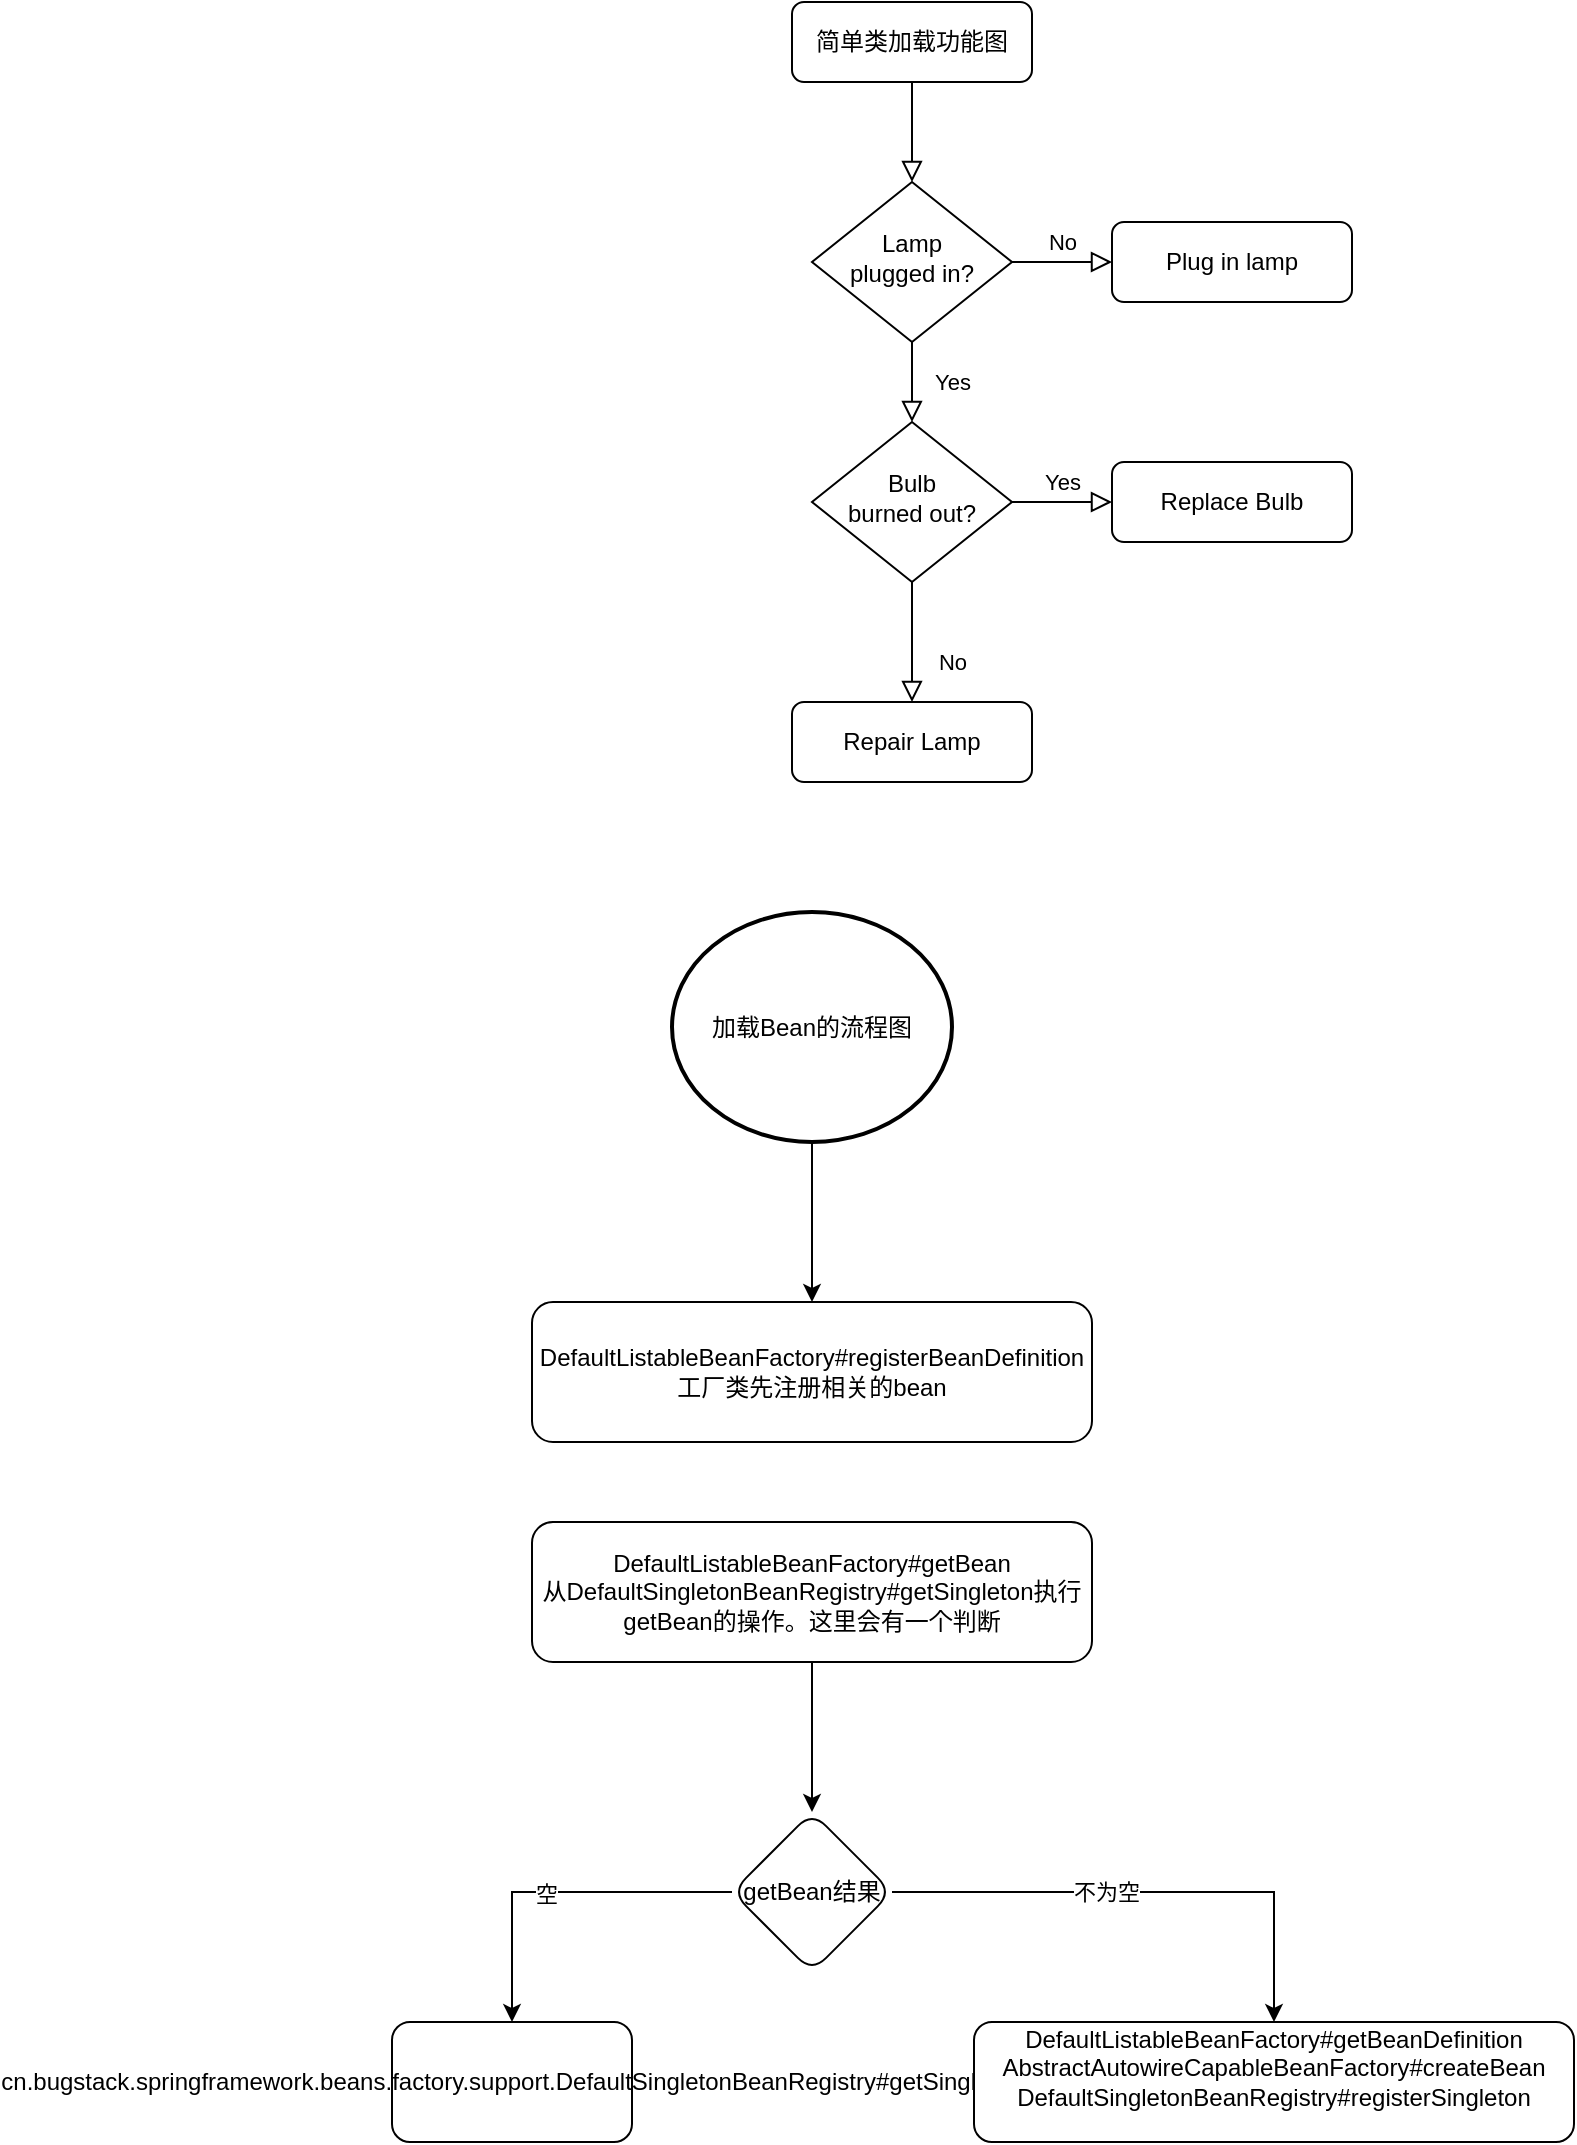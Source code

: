 <mxfile version="20.8.3" type="github">
  <diagram id="C5RBs43oDa-KdzZeNtuy" name="Page-1">
    <mxGraphModel dx="2261" dy="746" grid="1" gridSize="10" guides="1" tooltips="1" connect="1" arrows="1" fold="1" page="1" pageScale="1" pageWidth="827" pageHeight="1169" math="0" shadow="0">
      <root>
        <mxCell id="WIyWlLk6GJQsqaUBKTNV-0" />
        <mxCell id="WIyWlLk6GJQsqaUBKTNV-1" parent="WIyWlLk6GJQsqaUBKTNV-0" />
        <mxCell id="WIyWlLk6GJQsqaUBKTNV-2" value="" style="rounded=0;html=1;jettySize=auto;orthogonalLoop=1;fontSize=11;endArrow=block;endFill=0;endSize=8;strokeWidth=1;shadow=0;labelBackgroundColor=none;edgeStyle=orthogonalEdgeStyle;" parent="WIyWlLk6GJQsqaUBKTNV-1" source="WIyWlLk6GJQsqaUBKTNV-3" target="WIyWlLk6GJQsqaUBKTNV-6" edge="1">
          <mxGeometry relative="1" as="geometry" />
        </mxCell>
        <mxCell id="WIyWlLk6GJQsqaUBKTNV-3" value="简单类加载功能图" style="rounded=1;whiteSpace=wrap;html=1;fontSize=12;glass=0;strokeWidth=1;shadow=0;" parent="WIyWlLk6GJQsqaUBKTNV-1" vertex="1">
          <mxGeometry x="160" y="80" width="120" height="40" as="geometry" />
        </mxCell>
        <mxCell id="WIyWlLk6GJQsqaUBKTNV-4" value="Yes" style="rounded=0;html=1;jettySize=auto;orthogonalLoop=1;fontSize=11;endArrow=block;endFill=0;endSize=8;strokeWidth=1;shadow=0;labelBackgroundColor=none;edgeStyle=orthogonalEdgeStyle;" parent="WIyWlLk6GJQsqaUBKTNV-1" source="WIyWlLk6GJQsqaUBKTNV-6" target="WIyWlLk6GJQsqaUBKTNV-10" edge="1">
          <mxGeometry y="20" relative="1" as="geometry">
            <mxPoint as="offset" />
          </mxGeometry>
        </mxCell>
        <mxCell id="WIyWlLk6GJQsqaUBKTNV-5" value="No" style="edgeStyle=orthogonalEdgeStyle;rounded=0;html=1;jettySize=auto;orthogonalLoop=1;fontSize=11;endArrow=block;endFill=0;endSize=8;strokeWidth=1;shadow=0;labelBackgroundColor=none;" parent="WIyWlLk6GJQsqaUBKTNV-1" source="WIyWlLk6GJQsqaUBKTNV-6" target="WIyWlLk6GJQsqaUBKTNV-7" edge="1">
          <mxGeometry y="10" relative="1" as="geometry">
            <mxPoint as="offset" />
          </mxGeometry>
        </mxCell>
        <mxCell id="WIyWlLk6GJQsqaUBKTNV-6" value="Lamp&lt;br&gt;plugged in?" style="rhombus;whiteSpace=wrap;html=1;shadow=0;fontFamily=Helvetica;fontSize=12;align=center;strokeWidth=1;spacing=6;spacingTop=-4;" parent="WIyWlLk6GJQsqaUBKTNV-1" vertex="1">
          <mxGeometry x="170" y="170" width="100" height="80" as="geometry" />
        </mxCell>
        <mxCell id="WIyWlLk6GJQsqaUBKTNV-7" value="Plug in lamp" style="rounded=1;whiteSpace=wrap;html=1;fontSize=12;glass=0;strokeWidth=1;shadow=0;" parent="WIyWlLk6GJQsqaUBKTNV-1" vertex="1">
          <mxGeometry x="320" y="190" width="120" height="40" as="geometry" />
        </mxCell>
        <mxCell id="WIyWlLk6GJQsqaUBKTNV-8" value="No" style="rounded=0;html=1;jettySize=auto;orthogonalLoop=1;fontSize=11;endArrow=block;endFill=0;endSize=8;strokeWidth=1;shadow=0;labelBackgroundColor=none;edgeStyle=orthogonalEdgeStyle;" parent="WIyWlLk6GJQsqaUBKTNV-1" source="WIyWlLk6GJQsqaUBKTNV-10" target="WIyWlLk6GJQsqaUBKTNV-11" edge="1">
          <mxGeometry x="0.333" y="20" relative="1" as="geometry">
            <mxPoint as="offset" />
          </mxGeometry>
        </mxCell>
        <mxCell id="WIyWlLk6GJQsqaUBKTNV-9" value="Yes" style="edgeStyle=orthogonalEdgeStyle;rounded=0;html=1;jettySize=auto;orthogonalLoop=1;fontSize=11;endArrow=block;endFill=0;endSize=8;strokeWidth=1;shadow=0;labelBackgroundColor=none;" parent="WIyWlLk6GJQsqaUBKTNV-1" source="WIyWlLk6GJQsqaUBKTNV-10" target="WIyWlLk6GJQsqaUBKTNV-12" edge="1">
          <mxGeometry y="10" relative="1" as="geometry">
            <mxPoint as="offset" />
          </mxGeometry>
        </mxCell>
        <mxCell id="WIyWlLk6GJQsqaUBKTNV-10" value="Bulb&lt;br&gt;burned out?" style="rhombus;whiteSpace=wrap;html=1;shadow=0;fontFamily=Helvetica;fontSize=12;align=center;strokeWidth=1;spacing=6;spacingTop=-4;" parent="WIyWlLk6GJQsqaUBKTNV-1" vertex="1">
          <mxGeometry x="170" y="290" width="100" height="80" as="geometry" />
        </mxCell>
        <mxCell id="WIyWlLk6GJQsqaUBKTNV-11" value="Repair Lamp" style="rounded=1;whiteSpace=wrap;html=1;fontSize=12;glass=0;strokeWidth=1;shadow=0;" parent="WIyWlLk6GJQsqaUBKTNV-1" vertex="1">
          <mxGeometry x="160" y="430" width="120" height="40" as="geometry" />
        </mxCell>
        <mxCell id="WIyWlLk6GJQsqaUBKTNV-12" value="Replace Bulb" style="rounded=1;whiteSpace=wrap;html=1;fontSize=12;glass=0;strokeWidth=1;shadow=0;" parent="WIyWlLk6GJQsqaUBKTNV-1" vertex="1">
          <mxGeometry x="320" y="310" width="120" height="40" as="geometry" />
        </mxCell>
        <mxCell id="xIa-hyiJjzm8NpH4qHUc-2" style="edgeStyle=orthogonalEdgeStyle;rounded=0;orthogonalLoop=1;jettySize=auto;html=1;exitX=0.5;exitY=1;exitDx=0;exitDy=0;exitPerimeter=0;entryX=0.5;entryY=0;entryDx=0;entryDy=0;" edge="1" parent="WIyWlLk6GJQsqaUBKTNV-1" source="xIa-hyiJjzm8NpH4qHUc-0" target="xIa-hyiJjzm8NpH4qHUc-1">
          <mxGeometry relative="1" as="geometry" />
        </mxCell>
        <mxCell id="xIa-hyiJjzm8NpH4qHUc-0" value="加载Bean的流程图&lt;br&gt;" style="strokeWidth=2;html=1;shape=mxgraph.flowchart.start_2;whiteSpace=wrap;" vertex="1" parent="WIyWlLk6GJQsqaUBKTNV-1">
          <mxGeometry x="100" y="535" width="140" height="115" as="geometry" />
        </mxCell>
        <mxCell id="xIa-hyiJjzm8NpH4qHUc-1" value="DefaultListableBeanFactory#registerBeanDefinition&#xa;工厂类先注册相关的bean" style="rounded=1;whiteSpace=wrap;fontStyle=0" vertex="1" parent="WIyWlLk6GJQsqaUBKTNV-1">
          <mxGeometry x="30" y="730" width="280" height="70" as="geometry" />
        </mxCell>
        <mxCell id="xIa-hyiJjzm8NpH4qHUc-5" value="" style="edgeStyle=orthogonalEdgeStyle;rounded=0;orthogonalLoop=1;jettySize=auto;html=1;" edge="1" parent="WIyWlLk6GJQsqaUBKTNV-1" source="xIa-hyiJjzm8NpH4qHUc-3" target="xIa-hyiJjzm8NpH4qHUc-4">
          <mxGeometry relative="1" as="geometry" />
        </mxCell>
        <mxCell id="xIa-hyiJjzm8NpH4qHUc-3" value="DefaultListableBeanFactory#getBean&#xa;从DefaultSingletonBeanRegistry#getSingleton执行getBean的操作。这里会有一个判断" style="rounded=1;whiteSpace=wrap;fontStyle=0;" vertex="1" parent="WIyWlLk6GJQsqaUBKTNV-1">
          <mxGeometry x="30" y="840" width="280" height="70" as="geometry" />
        </mxCell>
        <mxCell id="xIa-hyiJjzm8NpH4qHUc-13" value="" style="edgeStyle=orthogonalEdgeStyle;rounded=0;orthogonalLoop=1;jettySize=auto;html=1;" edge="1" parent="WIyWlLk6GJQsqaUBKTNV-1" source="xIa-hyiJjzm8NpH4qHUc-4" target="xIa-hyiJjzm8NpH4qHUc-12">
          <mxGeometry relative="1" as="geometry">
            <Array as="points">
              <mxPoint x="20" y="1025" />
            </Array>
          </mxGeometry>
        </mxCell>
        <mxCell id="xIa-hyiJjzm8NpH4qHUc-16" value="空" style="edgeLabel;html=1;align=center;verticalAlign=middle;resizable=0;points=[];" vertex="1" connectable="0" parent="xIa-hyiJjzm8NpH4qHUc-13">
          <mxGeometry x="0.063" y="1" relative="1" as="geometry">
            <mxPoint as="offset" />
          </mxGeometry>
        </mxCell>
        <mxCell id="xIa-hyiJjzm8NpH4qHUc-15" value="" style="edgeStyle=orthogonalEdgeStyle;rounded=0;orthogonalLoop=1;jettySize=auto;html=1;" edge="1" parent="WIyWlLk6GJQsqaUBKTNV-1" source="xIa-hyiJjzm8NpH4qHUc-4" target="xIa-hyiJjzm8NpH4qHUc-14">
          <mxGeometry relative="1" as="geometry" />
        </mxCell>
        <mxCell id="xIa-hyiJjzm8NpH4qHUc-17" value="不为空" style="edgeLabel;html=1;align=center;verticalAlign=middle;resizable=0;points=[];" vertex="1" connectable="0" parent="xIa-hyiJjzm8NpH4qHUc-15">
          <mxGeometry x="-0.145" relative="1" as="geometry">
            <mxPoint x="-3" as="offset" />
          </mxGeometry>
        </mxCell>
        <mxCell id="xIa-hyiJjzm8NpH4qHUc-4" value="getBean结果" style="rhombus;whiteSpace=wrap;rounded=1;fontStyle=0;" vertex="1" parent="WIyWlLk6GJQsqaUBKTNV-1">
          <mxGeometry x="130" y="985" width="80" height="80" as="geometry" />
        </mxCell>
        <UserObject label="cn.bugstack.springframework.beans.factory.support.DefaultSingletonBeanRegistry#getSingleton" link="cn.bugstack.springframework.beans.factory.support.DefaultSingletonBeanRegistry#getSingleton" id="xIa-hyiJjzm8NpH4qHUc-12">
          <mxCell style="whiteSpace=wrap;html=1;rounded=1;fontStyle=0;" vertex="1" parent="WIyWlLk6GJQsqaUBKTNV-1">
            <mxGeometry x="-40" y="1090" width="120" height="60" as="geometry" />
          </mxCell>
        </UserObject>
        <mxCell id="xIa-hyiJjzm8NpH4qHUc-14" value="DefaultListableBeanFactory#getBeanDefinition&#xa;AbstractAutowireCapableBeanFactory#createBean&#xa;DefaultSingletonBeanRegistry#registerSingleton&#xa;" style="whiteSpace=wrap;rounded=1;fontStyle=0;" vertex="1" parent="WIyWlLk6GJQsqaUBKTNV-1">
          <mxGeometry x="251" y="1090" width="300" height="60" as="geometry" />
        </mxCell>
      </root>
    </mxGraphModel>
  </diagram>
</mxfile>
